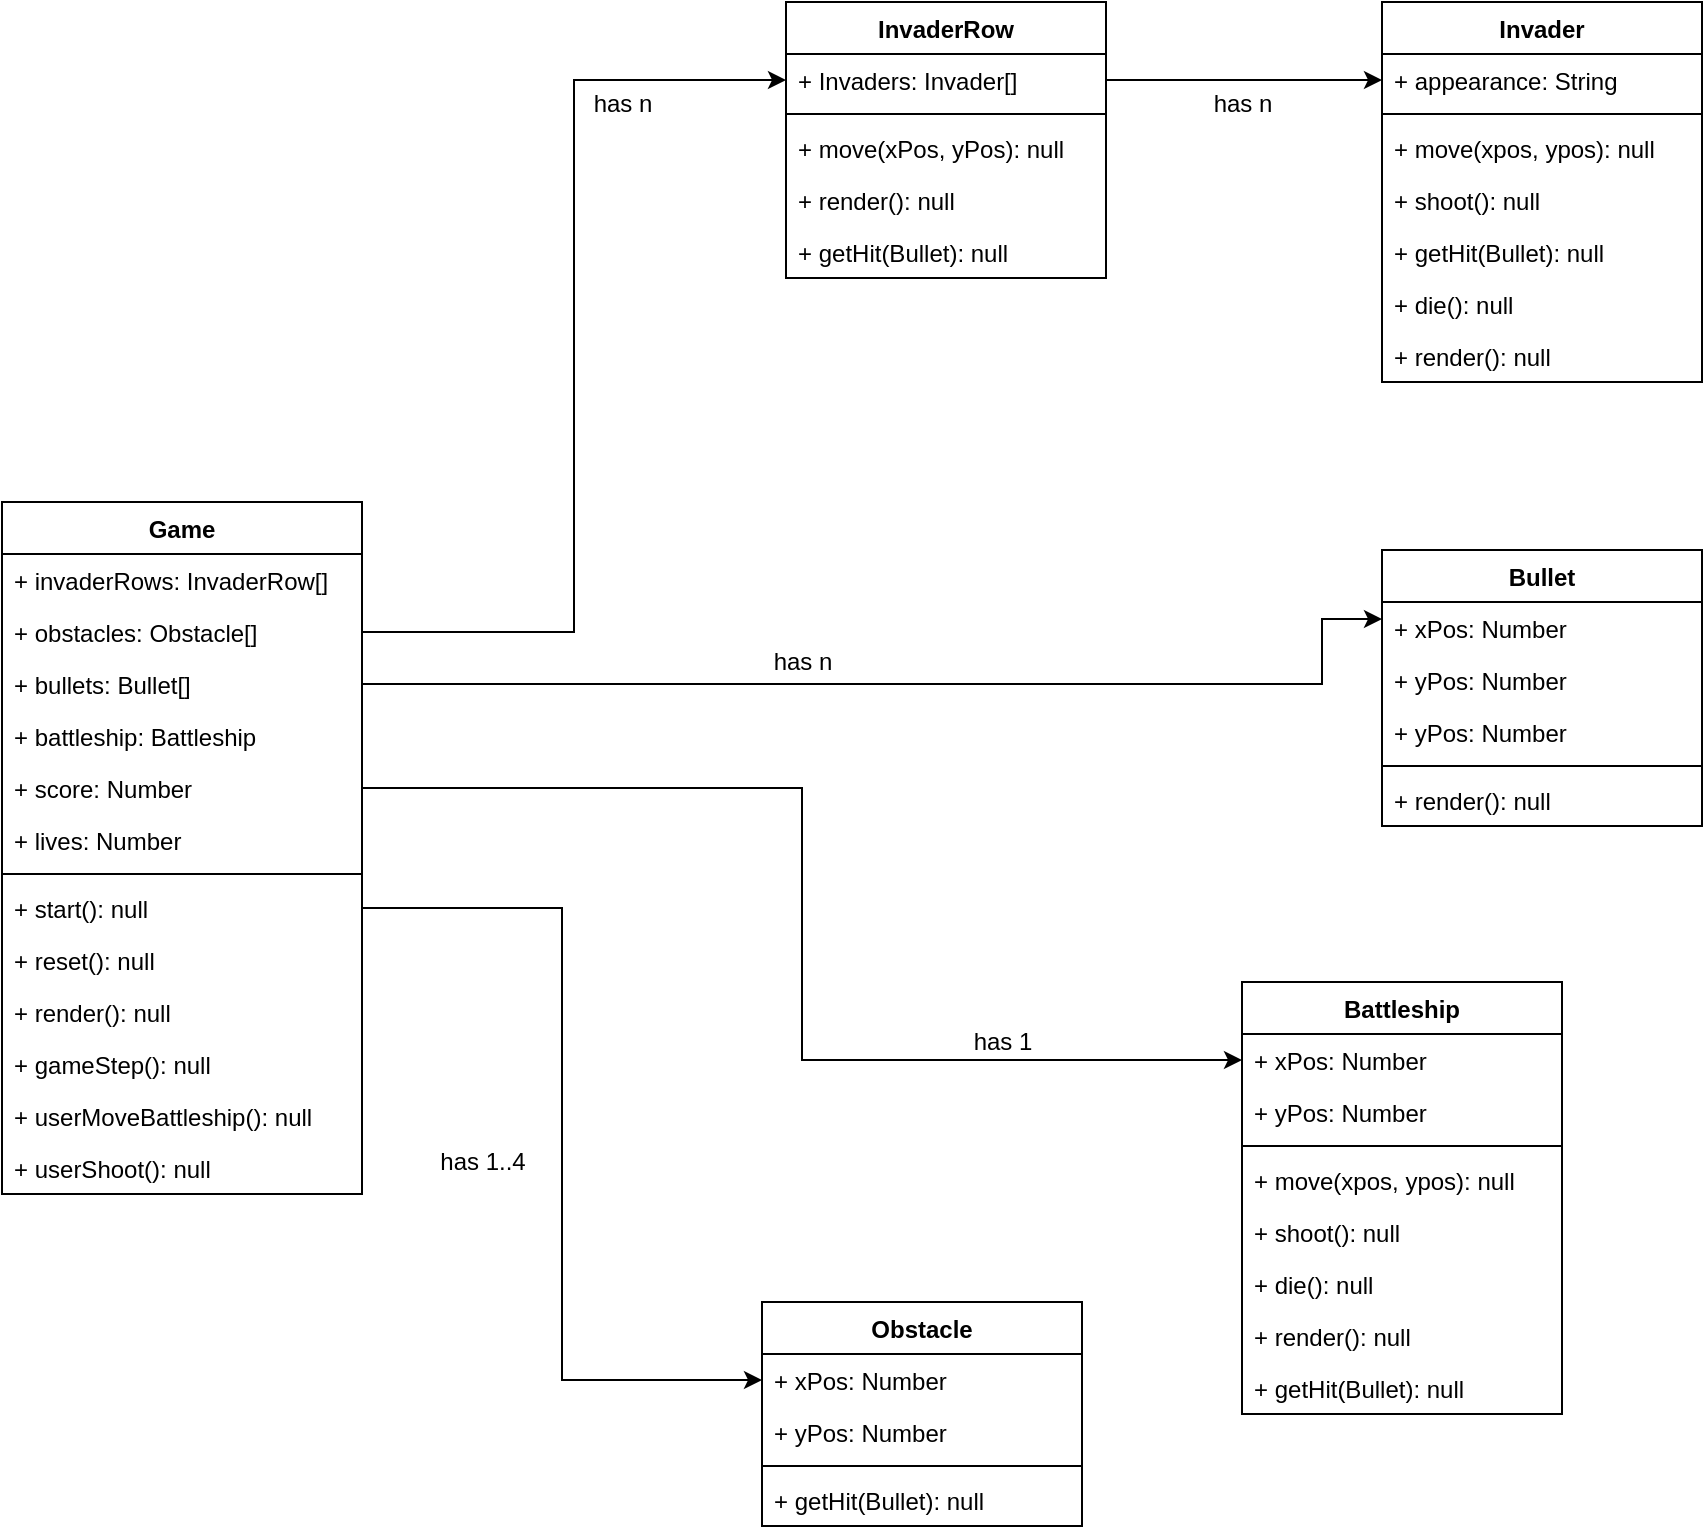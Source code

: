 <mxfile version="12.5.5" type="github"><diagram id="C5RBs43oDa-KdzZeNtuy" name="Page-1"><mxGraphModel dx="1718" dy="935" grid="1" gridSize="10" guides="1" tooltips="1" connect="1" arrows="1" fold="1" page="1" pageScale="1" pageWidth="1169" pageHeight="827" math="0" shadow="0"><root><mxCell id="WIyWlLk6GJQsqaUBKTNV-0"/><mxCell id="WIyWlLk6GJQsqaUBKTNV-1" parent="WIyWlLk6GJQsqaUBKTNV-0"/><mxCell id="bzAXrsie5P6mpRay4S5y-0" value="Invader" style="swimlane;fontStyle=1;align=center;verticalAlign=top;childLayout=stackLayout;horizontal=1;startSize=26;horizontalStack=0;resizeParent=1;resizeParentMax=0;resizeLast=0;collapsible=1;marginBottom=0;" parent="WIyWlLk6GJQsqaUBKTNV-1" vertex="1"><mxGeometry x="860" y="32" width="160" height="190" as="geometry"/></mxCell><mxCell id="bzAXrsie5P6mpRay4S5y-1" value="+ appearance: String" style="text;strokeColor=none;fillColor=none;align=left;verticalAlign=top;spacingLeft=4;spacingRight=4;overflow=hidden;rotatable=0;points=[[0,0.5],[1,0.5]];portConstraint=eastwest;" parent="bzAXrsie5P6mpRay4S5y-0" vertex="1"><mxGeometry y="26" width="160" height="26" as="geometry"/></mxCell><mxCell id="bzAXrsie5P6mpRay4S5y-2" value="" style="line;strokeWidth=1;fillColor=none;align=left;verticalAlign=middle;spacingTop=-1;spacingLeft=3;spacingRight=3;rotatable=0;labelPosition=right;points=[];portConstraint=eastwest;" parent="bzAXrsie5P6mpRay4S5y-0" vertex="1"><mxGeometry y="52" width="160" height="8" as="geometry"/></mxCell><mxCell id="bzAXrsie5P6mpRay4S5y-3" value="+ move(xpos, ypos): null" style="text;strokeColor=none;fillColor=none;align=left;verticalAlign=top;spacingLeft=4;spacingRight=4;overflow=hidden;rotatable=0;points=[[0,0.5],[1,0.5]];portConstraint=eastwest;" parent="bzAXrsie5P6mpRay4S5y-0" vertex="1"><mxGeometry y="60" width="160" height="26" as="geometry"/></mxCell><mxCell id="bzAXrsie5P6mpRay4S5y-44" value="+ shoot(): null" style="text;strokeColor=none;fillColor=none;align=left;verticalAlign=top;spacingLeft=4;spacingRight=4;overflow=hidden;rotatable=0;points=[[0,0.5],[1,0.5]];portConstraint=eastwest;" parent="bzAXrsie5P6mpRay4S5y-0" vertex="1"><mxGeometry y="86" width="160" height="26" as="geometry"/></mxCell><mxCell id="CDdJMuqVM1LNf3t0NDvA-2" value="+ getHit(Bullet): null" style="text;strokeColor=none;fillColor=none;align=left;verticalAlign=top;spacingLeft=4;spacingRight=4;overflow=hidden;rotatable=0;points=[[0,0.5],[1,0.5]];portConstraint=eastwest;" vertex="1" parent="bzAXrsie5P6mpRay4S5y-0"><mxGeometry y="112" width="160" height="26" as="geometry"/></mxCell><mxCell id="bzAXrsie5P6mpRay4S5y-45" value="+ die(): null" style="text;strokeColor=none;fillColor=none;align=left;verticalAlign=top;spacingLeft=4;spacingRight=4;overflow=hidden;rotatable=0;points=[[0,0.5],[1,0.5]];portConstraint=eastwest;" parent="bzAXrsie5P6mpRay4S5y-0" vertex="1"><mxGeometry y="138" width="160" height="26" as="geometry"/></mxCell><mxCell id="bzAXrsie5P6mpRay4S5y-47" value="+ render(): null" style="text;strokeColor=none;fillColor=none;align=left;verticalAlign=top;spacingLeft=4;spacingRight=4;overflow=hidden;rotatable=0;points=[[0,0.5],[1,0.5]];portConstraint=eastwest;" parent="bzAXrsie5P6mpRay4S5y-0" vertex="1"><mxGeometry y="164" width="160" height="26" as="geometry"/></mxCell><mxCell id="bzAXrsie5P6mpRay4S5y-4" value="InvaderRow&#10;" style="swimlane;fontStyle=1;align=center;verticalAlign=top;childLayout=stackLayout;horizontal=1;startSize=26;horizontalStack=0;resizeParent=1;resizeParentMax=0;resizeLast=0;collapsible=1;marginBottom=0;" parent="WIyWlLk6GJQsqaUBKTNV-1" vertex="1"><mxGeometry x="562" y="32" width="160" height="138" as="geometry"/></mxCell><mxCell id="bzAXrsie5P6mpRay4S5y-5" value="+ Invaders: Invader[]" style="text;strokeColor=none;fillColor=none;align=left;verticalAlign=top;spacingLeft=4;spacingRight=4;overflow=hidden;rotatable=0;points=[[0,0.5],[1,0.5]];portConstraint=eastwest;" parent="bzAXrsie5P6mpRay4S5y-4" vertex="1"><mxGeometry y="26" width="160" height="26" as="geometry"/></mxCell><mxCell id="bzAXrsie5P6mpRay4S5y-6" value="" style="line;strokeWidth=1;fillColor=none;align=left;verticalAlign=middle;spacingTop=-1;spacingLeft=3;spacingRight=3;rotatable=0;labelPosition=right;points=[];portConstraint=eastwest;" parent="bzAXrsie5P6mpRay4S5y-4" vertex="1"><mxGeometry y="52" width="160" height="8" as="geometry"/></mxCell><mxCell id="bzAXrsie5P6mpRay4S5y-7" value="+ move(xPos, yPos): null" style="text;strokeColor=none;fillColor=none;align=left;verticalAlign=top;spacingLeft=4;spacingRight=4;overflow=hidden;rotatable=0;points=[[0,0.5],[1,0.5]];portConstraint=eastwest;" parent="bzAXrsie5P6mpRay4S5y-4" vertex="1"><mxGeometry y="60" width="160" height="26" as="geometry"/></mxCell><mxCell id="bzAXrsie5P6mpRay4S5y-46" value="+ render(): null" style="text;strokeColor=none;fillColor=none;align=left;verticalAlign=top;spacingLeft=4;spacingRight=4;overflow=hidden;rotatable=0;points=[[0,0.5],[1,0.5]];portConstraint=eastwest;" parent="bzAXrsie5P6mpRay4S5y-4" vertex="1"><mxGeometry y="86" width="160" height="26" as="geometry"/></mxCell><mxCell id="CDdJMuqVM1LNf3t0NDvA-3" value="+ getHit(Bullet): null" style="text;strokeColor=none;fillColor=none;align=left;verticalAlign=top;spacingLeft=4;spacingRight=4;overflow=hidden;rotatable=0;points=[[0,0.5],[1,0.5]];portConstraint=eastwest;" vertex="1" parent="bzAXrsie5P6mpRay4S5y-4"><mxGeometry y="112" width="160" height="26" as="geometry"/></mxCell><mxCell id="bzAXrsie5P6mpRay4S5y-8" value="Game" style="swimlane;fontStyle=1;align=center;verticalAlign=top;childLayout=stackLayout;horizontal=1;startSize=26;horizontalStack=0;resizeParent=1;resizeParentMax=0;resizeLast=0;collapsible=1;marginBottom=0;" parent="WIyWlLk6GJQsqaUBKTNV-1" vertex="1"><mxGeometry x="170" y="282" width="180" height="346" as="geometry"/></mxCell><mxCell id="bzAXrsie5P6mpRay4S5y-9" value="+ invaderRows: InvaderRow[]" style="text;strokeColor=none;fillColor=none;align=left;verticalAlign=top;spacingLeft=4;spacingRight=4;overflow=hidden;rotatable=0;points=[[0,0.5],[1,0.5]];portConstraint=eastwest;" parent="bzAXrsie5P6mpRay4S5y-8" vertex="1"><mxGeometry y="26" width="180" height="26" as="geometry"/></mxCell><mxCell id="bzAXrsie5P6mpRay4S5y-24" value="+ obstacles: Obstacle[]" style="text;strokeColor=none;fillColor=none;align=left;verticalAlign=top;spacingLeft=4;spacingRight=4;overflow=hidden;rotatable=0;points=[[0,0.5],[1,0.5]];portConstraint=eastwest;" parent="bzAXrsie5P6mpRay4S5y-8" vertex="1"><mxGeometry y="52" width="180" height="26" as="geometry"/></mxCell><mxCell id="bzAXrsie5P6mpRay4S5y-48" value="+ bullets: Bullet[]" style="text;strokeColor=none;fillColor=none;align=left;verticalAlign=top;spacingLeft=4;spacingRight=4;overflow=hidden;rotatable=0;points=[[0,0.5],[1,0.5]];portConstraint=eastwest;" parent="bzAXrsie5P6mpRay4S5y-8" vertex="1"><mxGeometry y="78" width="180" height="26" as="geometry"/></mxCell><mxCell id="bzAXrsie5P6mpRay4S5y-50" value="+ battleship: Battleship&#10;" style="text;strokeColor=none;fillColor=none;align=left;verticalAlign=top;spacingLeft=4;spacingRight=4;overflow=hidden;rotatable=0;points=[[0,0.5],[1,0.5]];portConstraint=eastwest;" parent="bzAXrsie5P6mpRay4S5y-8" vertex="1"><mxGeometry y="104" width="180" height="26" as="geometry"/></mxCell><mxCell id="bzAXrsie5P6mpRay4S5y-29" value="+ score: Number" style="text;strokeColor=none;fillColor=none;align=left;verticalAlign=top;spacingLeft=4;spacingRight=4;overflow=hidden;rotatable=0;points=[[0,0.5],[1,0.5]];portConstraint=eastwest;" parent="bzAXrsie5P6mpRay4S5y-8" vertex="1"><mxGeometry y="130" width="180" height="26" as="geometry"/></mxCell><mxCell id="bzAXrsie5P6mpRay4S5y-30" value="+ lives: Number" style="text;strokeColor=none;fillColor=none;align=left;verticalAlign=top;spacingLeft=4;spacingRight=4;overflow=hidden;rotatable=0;points=[[0,0.5],[1,0.5]];portConstraint=eastwest;" parent="bzAXrsie5P6mpRay4S5y-8" vertex="1"><mxGeometry y="156" width="180" height="26" as="geometry"/></mxCell><mxCell id="bzAXrsie5P6mpRay4S5y-10" value="" style="line;strokeWidth=1;fillColor=none;align=left;verticalAlign=middle;spacingTop=-1;spacingLeft=3;spacingRight=3;rotatable=0;labelPosition=right;points=[];portConstraint=eastwest;" parent="bzAXrsie5P6mpRay4S5y-8" vertex="1"><mxGeometry y="182" width="180" height="8" as="geometry"/></mxCell><mxCell id="bzAXrsie5P6mpRay4S5y-11" value="+ start(): null&#10;" style="text;strokeColor=none;fillColor=none;align=left;verticalAlign=top;spacingLeft=4;spacingRight=4;overflow=hidden;rotatable=0;points=[[0,0.5],[1,0.5]];portConstraint=eastwest;" parent="bzAXrsie5P6mpRay4S5y-8" vertex="1"><mxGeometry y="190" width="180" height="26" as="geometry"/></mxCell><mxCell id="bzAXrsie5P6mpRay4S5y-31" value="+ reset(): null" style="text;strokeColor=none;fillColor=none;align=left;verticalAlign=top;spacingLeft=4;spacingRight=4;overflow=hidden;rotatable=0;points=[[0,0.5],[1,0.5]];portConstraint=eastwest;" parent="bzAXrsie5P6mpRay4S5y-8" vertex="1"><mxGeometry y="216" width="180" height="26" as="geometry"/></mxCell><mxCell id="bzAXrsie5P6mpRay4S5y-33" value="+ render(): null" style="text;strokeColor=none;fillColor=none;align=left;verticalAlign=top;spacingLeft=4;spacingRight=4;overflow=hidden;rotatable=0;points=[[0,0.5],[1,0.5]];portConstraint=eastwest;" parent="bzAXrsie5P6mpRay4S5y-8" vertex="1"><mxGeometry y="242" width="180" height="26" as="geometry"/></mxCell><mxCell id="bzAXrsie5P6mpRay4S5y-34" value="+ gameStep(): null&#10;" style="text;strokeColor=none;fillColor=none;align=left;verticalAlign=top;spacingLeft=4;spacingRight=4;overflow=hidden;rotatable=0;points=[[0,0.5],[1,0.5]];portConstraint=eastwest;" parent="bzAXrsie5P6mpRay4S5y-8" vertex="1"><mxGeometry y="268" width="180" height="26" as="geometry"/></mxCell><mxCell id="CDdJMuqVM1LNf3t0NDvA-4" value="+ userMoveBattleship(): null&#10;" style="text;strokeColor=none;fillColor=none;align=left;verticalAlign=top;spacingLeft=4;spacingRight=4;overflow=hidden;rotatable=0;points=[[0,0.5],[1,0.5]];portConstraint=eastwest;" vertex="1" parent="bzAXrsie5P6mpRay4S5y-8"><mxGeometry y="294" width="180" height="26" as="geometry"/></mxCell><mxCell id="CDdJMuqVM1LNf3t0NDvA-5" value="+ userShoot(): null&#10;" style="text;strokeColor=none;fillColor=none;align=left;verticalAlign=top;spacingLeft=4;spacingRight=4;overflow=hidden;rotatable=0;points=[[0,0.5],[1,0.5]];portConstraint=eastwest;" vertex="1" parent="bzAXrsie5P6mpRay4S5y-8"><mxGeometry y="320" width="180" height="26" as="geometry"/></mxCell><mxCell id="bzAXrsie5P6mpRay4S5y-12" value="Battleship" style="swimlane;fontStyle=1;align=center;verticalAlign=top;childLayout=stackLayout;horizontal=1;startSize=26;horizontalStack=0;resizeParent=1;resizeParentMax=0;resizeLast=0;collapsible=1;marginBottom=0;" parent="WIyWlLk6GJQsqaUBKTNV-1" vertex="1"><mxGeometry x="790" y="522" width="160" height="216" as="geometry"/></mxCell><mxCell id="bzAXrsie5P6mpRay4S5y-13" value="+ xPos: Number" style="text;strokeColor=none;fillColor=none;align=left;verticalAlign=top;spacingLeft=4;spacingRight=4;overflow=hidden;rotatable=0;points=[[0,0.5],[1,0.5]];portConstraint=eastwest;" parent="bzAXrsie5P6mpRay4S5y-12" vertex="1"><mxGeometry y="26" width="160" height="26" as="geometry"/></mxCell><mxCell id="bzAXrsie5P6mpRay4S5y-53" value="+ yPos: Number" style="text;strokeColor=none;fillColor=none;align=left;verticalAlign=top;spacingLeft=4;spacingRight=4;overflow=hidden;rotatable=0;points=[[0,0.5],[1,0.5]];portConstraint=eastwest;" parent="bzAXrsie5P6mpRay4S5y-12" vertex="1"><mxGeometry y="52" width="160" height="26" as="geometry"/></mxCell><mxCell id="bzAXrsie5P6mpRay4S5y-14" value="" style="line;strokeWidth=1;fillColor=none;align=left;verticalAlign=middle;spacingTop=-1;spacingLeft=3;spacingRight=3;rotatable=0;labelPosition=right;points=[];portConstraint=eastwest;" parent="bzAXrsie5P6mpRay4S5y-12" vertex="1"><mxGeometry y="78" width="160" height="8" as="geometry"/></mxCell><mxCell id="bzAXrsie5P6mpRay4S5y-57" value="+ move(xpos, ypos): null" style="text;strokeColor=none;fillColor=none;align=left;verticalAlign=top;spacingLeft=4;spacingRight=4;overflow=hidden;rotatable=0;points=[[0,0.5],[1,0.5]];portConstraint=eastwest;" parent="bzAXrsie5P6mpRay4S5y-12" vertex="1"><mxGeometry y="86" width="160" height="26" as="geometry"/></mxCell><mxCell id="bzAXrsie5P6mpRay4S5y-15" value="+ shoot(): null" style="text;strokeColor=none;fillColor=none;align=left;verticalAlign=top;spacingLeft=4;spacingRight=4;overflow=hidden;rotatable=0;points=[[0,0.5],[1,0.5]];portConstraint=eastwest;" parent="bzAXrsie5P6mpRay4S5y-12" vertex="1"><mxGeometry y="112" width="160" height="26" as="geometry"/></mxCell><mxCell id="bzAXrsie5P6mpRay4S5y-54" value="+ die(): null" style="text;strokeColor=none;fillColor=none;align=left;verticalAlign=top;spacingLeft=4;spacingRight=4;overflow=hidden;rotatable=0;points=[[0,0.5],[1,0.5]];portConstraint=eastwest;" parent="bzAXrsie5P6mpRay4S5y-12" vertex="1"><mxGeometry y="138" width="160" height="26" as="geometry"/></mxCell><mxCell id="bzAXrsie5P6mpRay4S5y-55" value="+ render(): null" style="text;strokeColor=none;fillColor=none;align=left;verticalAlign=top;spacingLeft=4;spacingRight=4;overflow=hidden;rotatable=0;points=[[0,0.5],[1,0.5]];portConstraint=eastwest;" parent="bzAXrsie5P6mpRay4S5y-12" vertex="1"><mxGeometry y="164" width="160" height="26" as="geometry"/></mxCell><mxCell id="CDdJMuqVM1LNf3t0NDvA-1" value="+ getHit(Bullet): null" style="text;strokeColor=none;fillColor=none;align=left;verticalAlign=top;spacingLeft=4;spacingRight=4;overflow=hidden;rotatable=0;points=[[0,0.5],[1,0.5]];portConstraint=eastwest;" vertex="1" parent="bzAXrsie5P6mpRay4S5y-12"><mxGeometry y="190" width="160" height="26" as="geometry"/></mxCell><mxCell id="bzAXrsie5P6mpRay4S5y-16" value="Obstacle" style="swimlane;fontStyle=1;align=center;verticalAlign=top;childLayout=stackLayout;horizontal=1;startSize=26;horizontalStack=0;resizeParent=1;resizeParentMax=0;resizeLast=0;collapsible=1;marginBottom=0;" parent="WIyWlLk6GJQsqaUBKTNV-1" vertex="1"><mxGeometry x="550" y="682" width="160" height="112" as="geometry"/></mxCell><mxCell id="bzAXrsie5P6mpRay4S5y-17" value="+ xPos: Number" style="text;strokeColor=none;fillColor=none;align=left;verticalAlign=top;spacingLeft=4;spacingRight=4;overflow=hidden;rotatable=0;points=[[0,0.5],[1,0.5]];portConstraint=eastwest;" parent="bzAXrsie5P6mpRay4S5y-16" vertex="1"><mxGeometry y="26" width="160" height="26" as="geometry"/></mxCell><mxCell id="CDdJMuqVM1LNf3t0NDvA-0" value="+ yPos: Number" style="text;strokeColor=none;fillColor=none;align=left;verticalAlign=top;spacingLeft=4;spacingRight=4;overflow=hidden;rotatable=0;points=[[0,0.5],[1,0.5]];portConstraint=eastwest;" vertex="1" parent="bzAXrsie5P6mpRay4S5y-16"><mxGeometry y="52" width="160" height="26" as="geometry"/></mxCell><mxCell id="bzAXrsie5P6mpRay4S5y-18" value="" style="line;strokeWidth=1;fillColor=none;align=left;verticalAlign=middle;spacingTop=-1;spacingLeft=3;spacingRight=3;rotatable=0;labelPosition=right;points=[];portConstraint=eastwest;" parent="bzAXrsie5P6mpRay4S5y-16" vertex="1"><mxGeometry y="78" width="160" height="8" as="geometry"/></mxCell><mxCell id="bzAXrsie5P6mpRay4S5y-19" value="+ getHit(Bullet): null" style="text;strokeColor=none;fillColor=none;align=left;verticalAlign=top;spacingLeft=4;spacingRight=4;overflow=hidden;rotatable=0;points=[[0,0.5],[1,0.5]];portConstraint=eastwest;" parent="bzAXrsie5P6mpRay4S5y-16" vertex="1"><mxGeometry y="86" width="160" height="26" as="geometry"/></mxCell><mxCell id="bzAXrsie5P6mpRay4S5y-20" value="Bullet" style="swimlane;fontStyle=1;align=center;verticalAlign=top;childLayout=stackLayout;horizontal=1;startSize=26;horizontalStack=0;resizeParent=1;resizeParentMax=0;resizeLast=0;collapsible=1;marginBottom=0;" parent="WIyWlLk6GJQsqaUBKTNV-1" vertex="1"><mxGeometry x="860" y="306" width="160" height="138" as="geometry"/></mxCell><mxCell id="bzAXrsie5P6mpRay4S5y-21" value="+ xPos: Number" style="text;strokeColor=none;fillColor=none;align=left;verticalAlign=top;spacingLeft=4;spacingRight=4;overflow=hidden;rotatable=0;points=[[0,0.5],[1,0.5]];portConstraint=eastwest;" parent="bzAXrsie5P6mpRay4S5y-20" vertex="1"><mxGeometry y="26" width="160" height="26" as="geometry"/></mxCell><mxCell id="bzAXrsie5P6mpRay4S5y-59" value="+ yPos: Number" style="text;strokeColor=none;fillColor=none;align=left;verticalAlign=top;spacingLeft=4;spacingRight=4;overflow=hidden;rotatable=0;points=[[0,0.5],[1,0.5]];portConstraint=eastwest;" parent="bzAXrsie5P6mpRay4S5y-20" vertex="1"><mxGeometry y="52" width="160" height="26" as="geometry"/></mxCell><mxCell id="bzAXrsie5P6mpRay4S5y-58" value="+ yPos: Number" style="text;strokeColor=none;fillColor=none;align=left;verticalAlign=top;spacingLeft=4;spacingRight=4;overflow=hidden;rotatable=0;points=[[0,0.5],[1,0.5]];portConstraint=eastwest;" parent="bzAXrsie5P6mpRay4S5y-20" vertex="1"><mxGeometry y="78" width="160" height="26" as="geometry"/></mxCell><mxCell id="bzAXrsie5P6mpRay4S5y-22" value="" style="line;strokeWidth=1;fillColor=none;align=left;verticalAlign=middle;spacingTop=-1;spacingLeft=3;spacingRight=3;rotatable=0;labelPosition=right;points=[];portConstraint=eastwest;" parent="bzAXrsie5P6mpRay4S5y-20" vertex="1"><mxGeometry y="104" width="160" height="8" as="geometry"/></mxCell><mxCell id="bzAXrsie5P6mpRay4S5y-23" value="+ render(): null" style="text;strokeColor=none;fillColor=none;align=left;verticalAlign=top;spacingLeft=4;spacingRight=4;overflow=hidden;rotatable=0;points=[[0,0.5],[1,0.5]];portConstraint=eastwest;" parent="bzAXrsie5P6mpRay4S5y-20" vertex="1"><mxGeometry y="112" width="160" height="26" as="geometry"/></mxCell><mxCell id="bzAXrsie5P6mpRay4S5y-35" style="edgeStyle=orthogonalEdgeStyle;rounded=0;orthogonalLoop=1;jettySize=auto;html=1;" parent="WIyWlLk6GJQsqaUBKTNV-1" source="bzAXrsie5P6mpRay4S5y-24" target="bzAXrsie5P6mpRay4S5y-5" edge="1"><mxGeometry relative="1" as="geometry"/></mxCell><mxCell id="bzAXrsie5P6mpRay4S5y-36" value="has n" style="text;html=1;align=center;verticalAlign=middle;resizable=0;points=[];autosize=1;" parent="WIyWlLk6GJQsqaUBKTNV-1" vertex="1"><mxGeometry x="460" y="73" width="40" height="20" as="geometry"/></mxCell><mxCell id="bzAXrsie5P6mpRay4S5y-37" style="edgeStyle=orthogonalEdgeStyle;rounded=0;orthogonalLoop=1;jettySize=auto;html=1;" parent="WIyWlLk6GJQsqaUBKTNV-1" source="bzAXrsie5P6mpRay4S5y-5" target="bzAXrsie5P6mpRay4S5y-1" edge="1"><mxGeometry relative="1" as="geometry"/></mxCell><mxCell id="bzAXrsie5P6mpRay4S5y-38" value="has n" style="text;html=1;align=center;verticalAlign=middle;resizable=0;points=[];autosize=1;" parent="WIyWlLk6GJQsqaUBKTNV-1" vertex="1"><mxGeometry x="770" y="73" width="40" height="20" as="geometry"/></mxCell><mxCell id="bzAXrsie5P6mpRay4S5y-40" value="has 1" style="text;html=1;align=center;verticalAlign=middle;resizable=0;points=[];autosize=1;" parent="WIyWlLk6GJQsqaUBKTNV-1" vertex="1"><mxGeometry x="650" y="542" width="40" height="20" as="geometry"/></mxCell><mxCell id="bzAXrsie5P6mpRay4S5y-42" style="edgeStyle=orthogonalEdgeStyle;rounded=0;orthogonalLoop=1;jettySize=auto;html=1;entryX=0;entryY=0.5;entryDx=0;entryDy=0;" parent="WIyWlLk6GJQsqaUBKTNV-1" source="bzAXrsie5P6mpRay4S5y-11" target="bzAXrsie5P6mpRay4S5y-17" edge="1"><mxGeometry relative="1" as="geometry"/></mxCell><mxCell id="bzAXrsie5P6mpRay4S5y-43" value="has 1..4" style="text;html=1;align=center;verticalAlign=middle;resizable=0;points=[];autosize=1;" parent="WIyWlLk6GJQsqaUBKTNV-1" vertex="1"><mxGeometry x="380" y="602" width="60" height="20" as="geometry"/></mxCell><mxCell id="bzAXrsie5P6mpRay4S5y-49" style="edgeStyle=orthogonalEdgeStyle;rounded=0;orthogonalLoop=1;jettySize=auto;html=1;entryX=0;entryY=0.5;entryDx=0;entryDy=0;" parent="WIyWlLk6GJQsqaUBKTNV-1" source="bzAXrsie5P6mpRay4S5y-29" target="bzAXrsie5P6mpRay4S5y-13" edge="1"><mxGeometry relative="1" as="geometry"/></mxCell><mxCell id="bzAXrsie5P6mpRay4S5y-51" style="edgeStyle=orthogonalEdgeStyle;rounded=0;orthogonalLoop=1;jettySize=auto;html=1;entryX=0;entryY=0.25;entryDx=0;entryDy=0;" parent="WIyWlLk6GJQsqaUBKTNV-1" source="bzAXrsie5P6mpRay4S5y-48" target="bzAXrsie5P6mpRay4S5y-20" edge="1"><mxGeometry relative="1" as="geometry"><Array as="points"><mxPoint x="830" y="373"/><mxPoint x="830" y="341"/></Array></mxGeometry></mxCell><mxCell id="bzAXrsie5P6mpRay4S5y-52" value="has n" style="text;html=1;align=center;verticalAlign=middle;resizable=0;points=[];autosize=1;" parent="WIyWlLk6GJQsqaUBKTNV-1" vertex="1"><mxGeometry x="550" y="352" width="40" height="20" as="geometry"/></mxCell></root></mxGraphModel></diagram></mxfile>